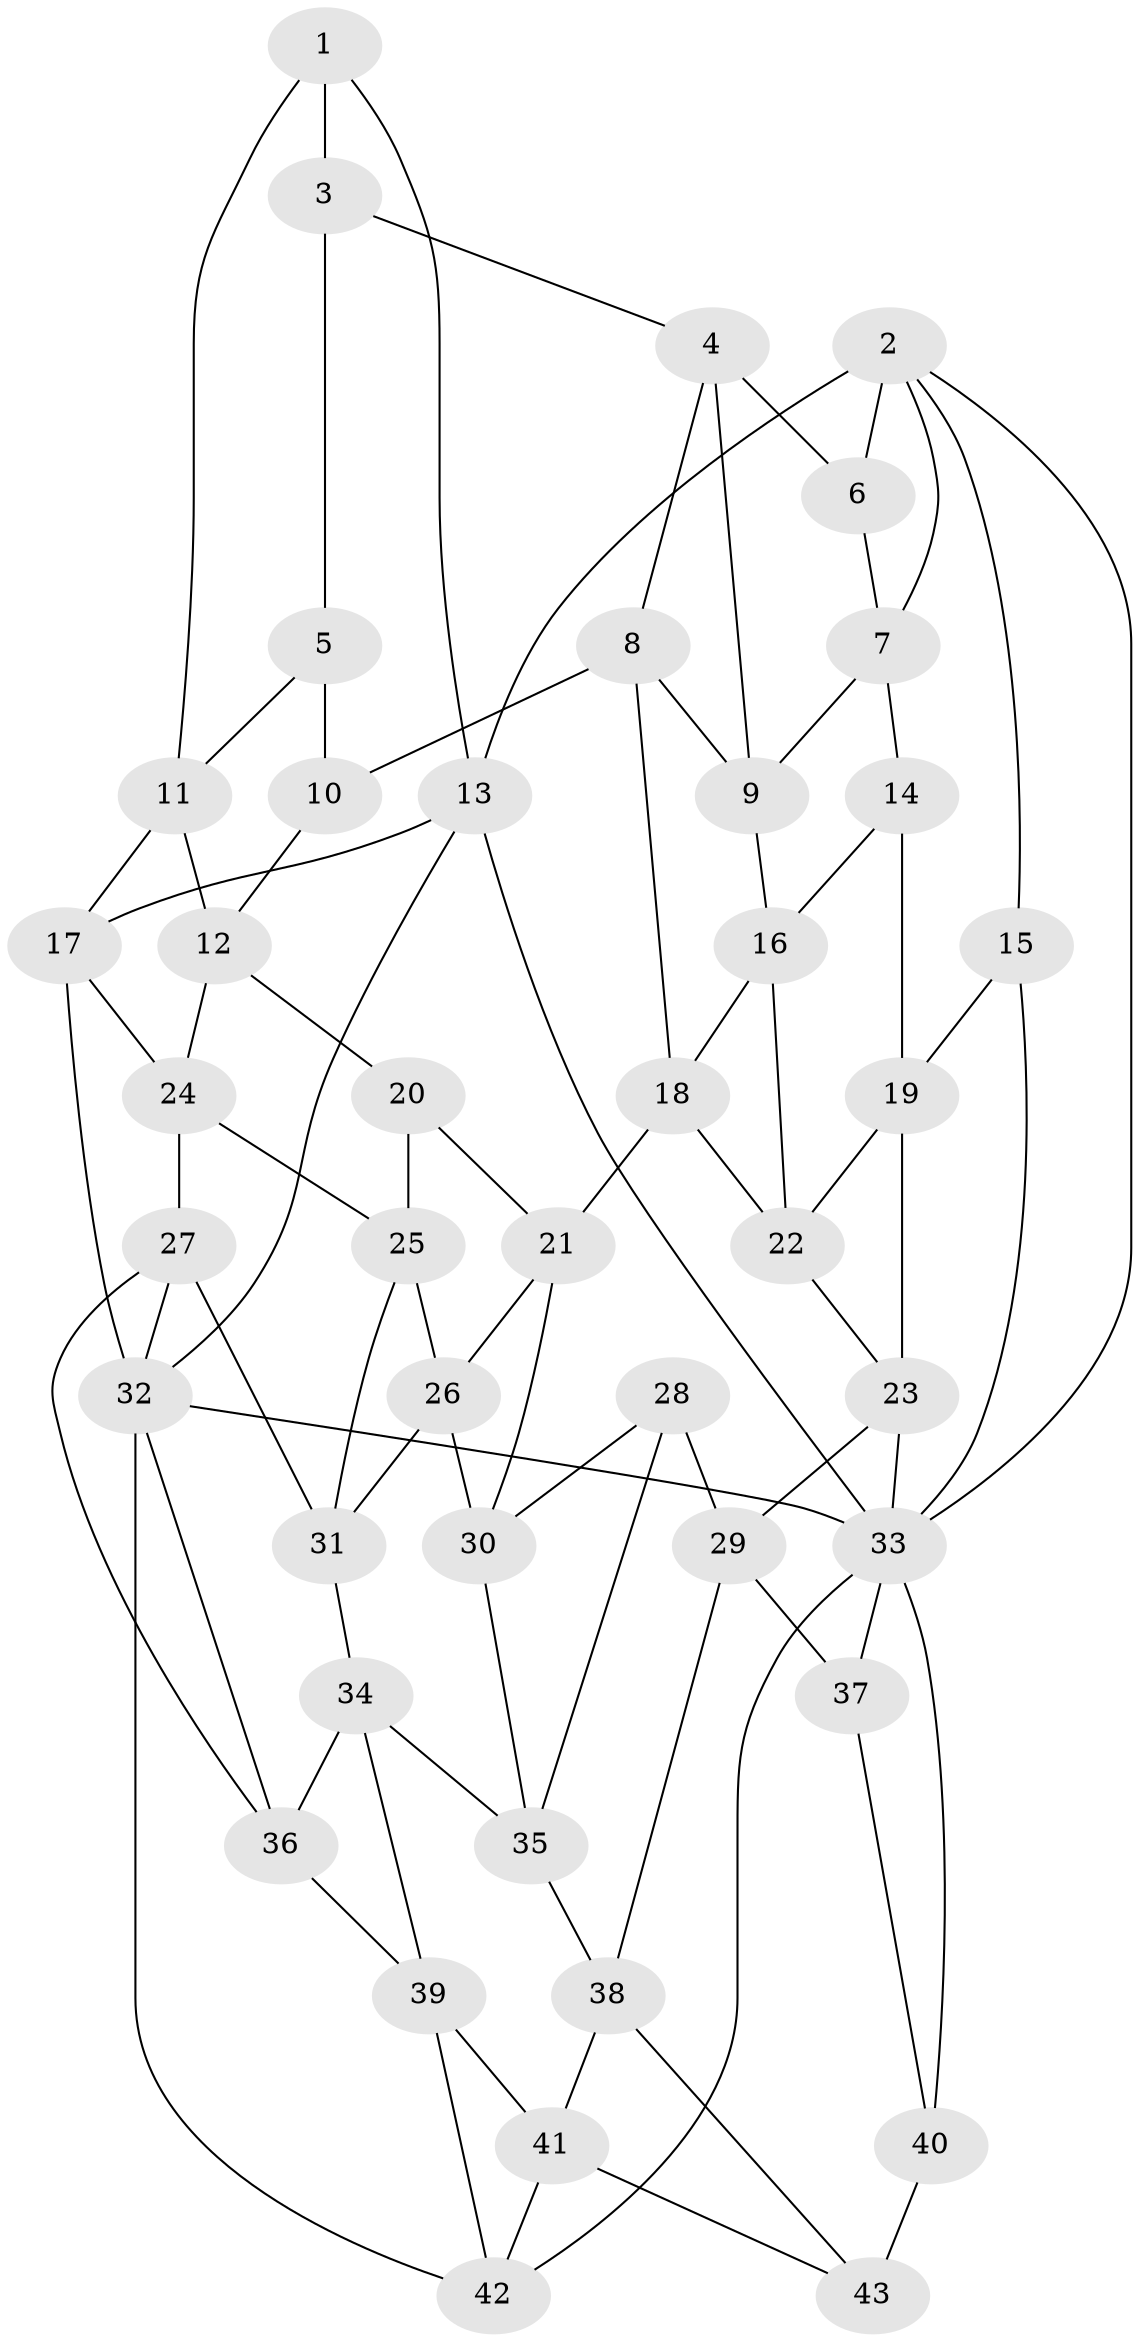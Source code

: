 // original degree distribution, {3: 0.023255813953488372, 4: 0.19767441860465115, 6: 0.1744186046511628, 5: 0.6046511627906976}
// Generated by graph-tools (version 1.1) at 2025/27/03/09/25 03:27:04]
// undirected, 43 vertices, 84 edges
graph export_dot {
graph [start="1"]
  node [color=gray90,style=filled];
  1;
  2;
  3;
  4;
  5;
  6;
  7;
  8;
  9;
  10;
  11;
  12;
  13;
  14;
  15;
  16;
  17;
  18;
  19;
  20;
  21;
  22;
  23;
  24;
  25;
  26;
  27;
  28;
  29;
  30;
  31;
  32;
  33;
  34;
  35;
  36;
  37;
  38;
  39;
  40;
  41;
  42;
  43;
  1 -- 3 [weight=1.0];
  1 -- 11 [weight=1.0];
  1 -- 13 [weight=1.0];
  2 -- 6 [weight=2.0];
  2 -- 7 [weight=1.0];
  2 -- 13 [weight=1.0];
  2 -- 15 [weight=1.0];
  2 -- 33 [weight=1.0];
  3 -- 4 [weight=1.0];
  3 -- 5 [weight=1.0];
  4 -- 6 [weight=1.0];
  4 -- 8 [weight=1.0];
  4 -- 9 [weight=1.0];
  5 -- 10 [weight=2.0];
  5 -- 11 [weight=1.0];
  6 -- 7 [weight=1.0];
  7 -- 9 [weight=1.0];
  7 -- 14 [weight=1.0];
  8 -- 9 [weight=1.0];
  8 -- 10 [weight=1.0];
  8 -- 18 [weight=1.0];
  9 -- 16 [weight=1.0];
  10 -- 12 [weight=1.0];
  11 -- 12 [weight=1.0];
  11 -- 17 [weight=1.0];
  12 -- 20 [weight=1.0];
  12 -- 24 [weight=1.0];
  13 -- 17 [weight=1.0];
  13 -- 32 [weight=1.0];
  13 -- 33 [weight=1.0];
  14 -- 16 [weight=1.0];
  14 -- 19 [weight=1.0];
  15 -- 19 [weight=1.0];
  15 -- 33 [weight=1.0];
  16 -- 18 [weight=1.0];
  16 -- 22 [weight=1.0];
  17 -- 24 [weight=1.0];
  17 -- 32 [weight=1.0];
  18 -- 21 [weight=1.0];
  18 -- 22 [weight=1.0];
  19 -- 22 [weight=1.0];
  19 -- 23 [weight=1.0];
  20 -- 21 [weight=1.0];
  20 -- 25 [weight=1.0];
  21 -- 26 [weight=1.0];
  21 -- 30 [weight=1.0];
  22 -- 23 [weight=1.0];
  23 -- 29 [weight=1.0];
  23 -- 33 [weight=1.0];
  24 -- 25 [weight=1.0];
  24 -- 27 [weight=1.0];
  25 -- 26 [weight=1.0];
  25 -- 31 [weight=1.0];
  26 -- 30 [weight=1.0];
  26 -- 31 [weight=1.0];
  27 -- 31 [weight=1.0];
  27 -- 32 [weight=1.0];
  27 -- 36 [weight=1.0];
  28 -- 29 [weight=1.0];
  28 -- 30 [weight=1.0];
  28 -- 35 [weight=1.0];
  29 -- 37 [weight=1.0];
  29 -- 38 [weight=1.0];
  30 -- 35 [weight=1.0];
  31 -- 34 [weight=1.0];
  32 -- 33 [weight=1.0];
  32 -- 36 [weight=1.0];
  32 -- 42 [weight=1.0];
  33 -- 37 [weight=1.0];
  33 -- 40 [weight=1.0];
  33 -- 42 [weight=1.0];
  34 -- 35 [weight=1.0];
  34 -- 36 [weight=1.0];
  34 -- 39 [weight=1.0];
  35 -- 38 [weight=1.0];
  36 -- 39 [weight=1.0];
  37 -- 40 [weight=1.0];
  38 -- 41 [weight=1.0];
  38 -- 43 [weight=1.0];
  39 -- 41 [weight=1.0];
  39 -- 42 [weight=1.0];
  40 -- 43 [weight=2.0];
  41 -- 42 [weight=1.0];
  41 -- 43 [weight=1.0];
}
